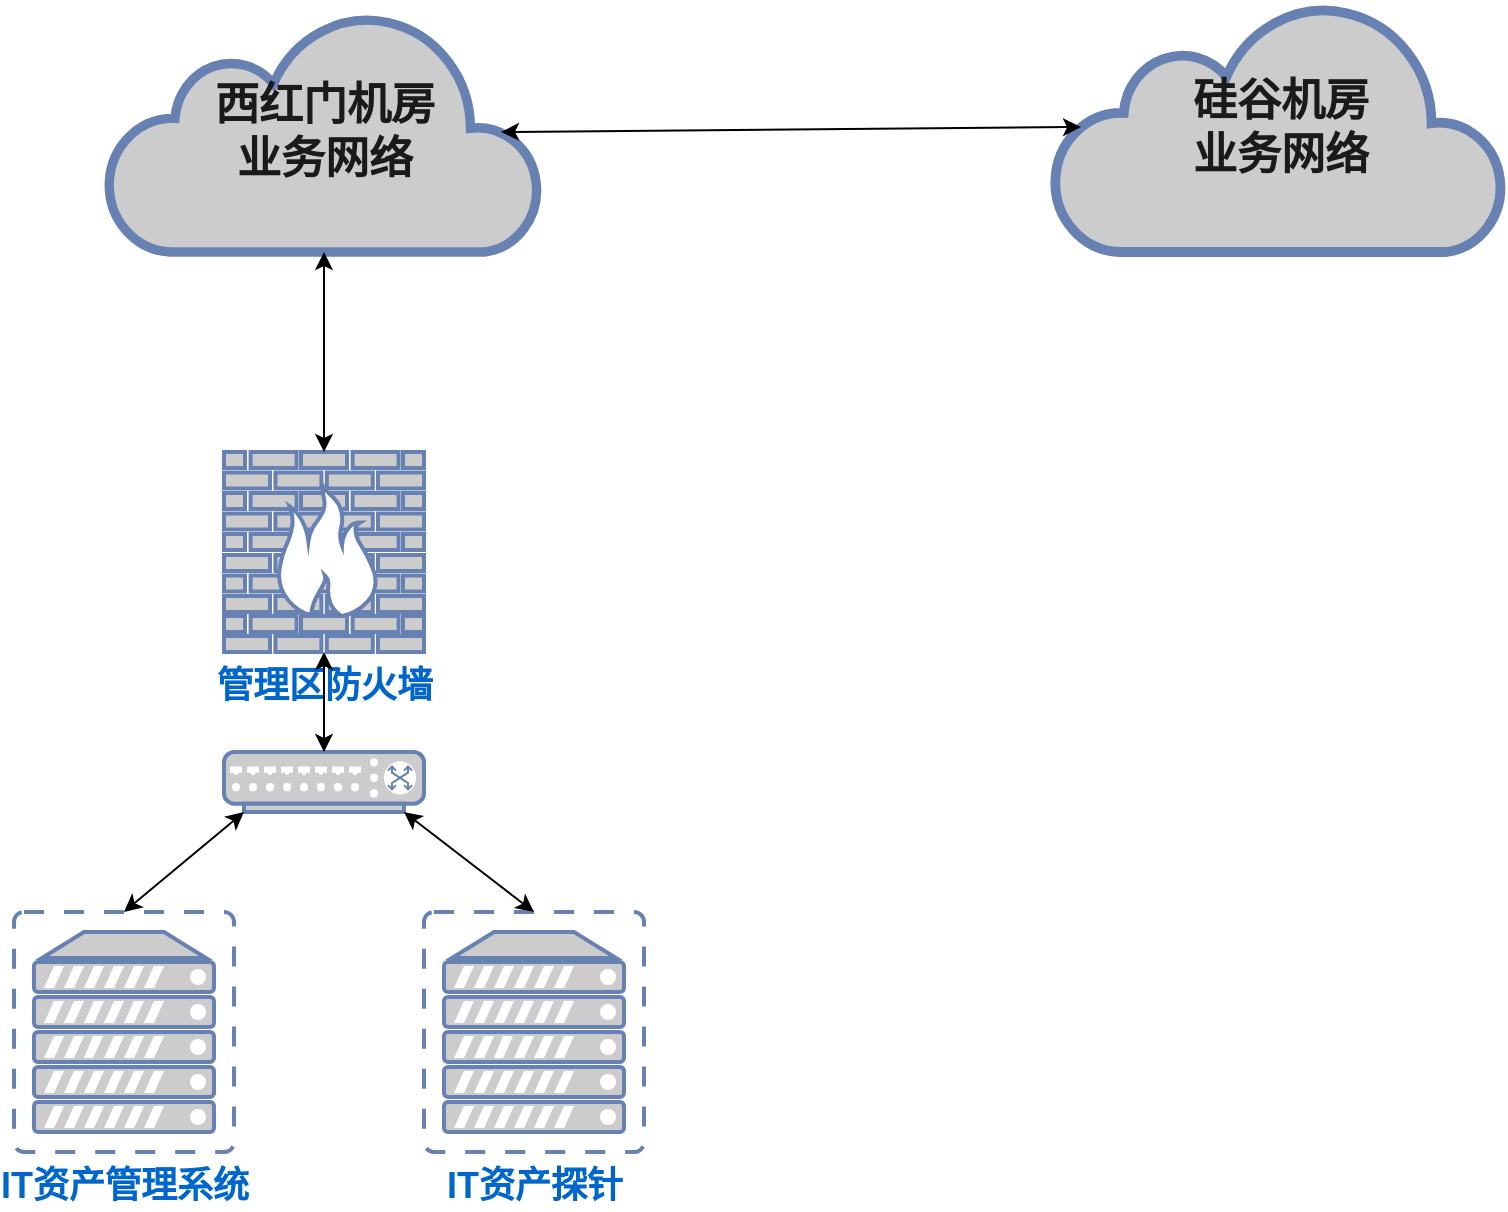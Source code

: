 <mxfile version="15.5.9" type="github">
  <diagram name="Page-1" id="bfe91b75-5d2c-26a0-9c1d-138518896778">
    <mxGraphModel dx="2031" dy="1134" grid="1" gridSize="10" guides="1" tooltips="1" connect="1" arrows="1" fold="1" page="1" pageScale="1" pageWidth="1100" pageHeight="850" background="none" math="0" shadow="0">
      <root>
        <mxCell id="0" />
        <mxCell id="1" parent="0" />
        <mxCell id="vjdP-wP4zrqszzpj86Aj-1" value="&lt;b&gt;&lt;font style=&quot;font-size: 22px&quot; color=&quot;#1a1a1a&quot;&gt;西红门机房&lt;br&gt;业务网络&lt;/font&gt;&lt;/b&gt;" style="html=1;outlineConnect=0;fillColor=#CCCCCC;strokeColor=#6881B3;gradientColor=none;gradientDirection=north;strokeWidth=2;shape=mxgraph.networks.cloud;fontColor=#ffffff;" vertex="1" parent="1">
          <mxGeometry x="187" y="125" width="216" height="120" as="geometry" />
        </mxCell>
        <mxCell id="vjdP-wP4zrqszzpj86Aj-2" value="&lt;font size=&quot;1&quot; color=&quot;#1a1a1a&quot;&gt;&lt;b style=&quot;font-size: 22px&quot;&gt;硅谷机房&lt;br&gt;业务网络&lt;/b&gt;&lt;/font&gt;" style="html=1;outlineConnect=0;fillColor=#CCCCCC;strokeColor=#6881B3;gradientColor=none;gradientDirection=north;strokeWidth=2;shape=mxgraph.networks.cloud;fontColor=#ffffff;" vertex="1" parent="1">
          <mxGeometry x="660" y="120" width="225" height="125" as="geometry" />
        </mxCell>
        <mxCell id="vjdP-wP4zrqszzpj86Aj-3" value="&lt;font style=&quot;font-size: 18px&quot;&gt;&lt;b&gt;管理区防火墙&lt;/b&gt;&lt;/font&gt;" style="fontColor=#0066CC;verticalAlign=top;verticalLabelPosition=bottom;labelPosition=center;align=center;html=1;outlineConnect=0;fillColor=#CCCCCC;strokeColor=#6881B3;gradientColor=none;gradientDirection=north;strokeWidth=2;shape=mxgraph.networks.firewall;" vertex="1" parent="1">
          <mxGeometry x="245" y="345" width="100" height="100" as="geometry" />
        </mxCell>
        <mxCell id="vjdP-wP4zrqszzpj86Aj-5" value="" style="fontColor=#0066CC;verticalAlign=top;verticalLabelPosition=bottom;labelPosition=center;align=center;html=1;outlineConnect=0;fillColor=#CCCCCC;strokeColor=#6881B3;gradientColor=none;gradientDirection=north;strokeWidth=2;shape=mxgraph.networks.switch;" vertex="1" parent="1">
          <mxGeometry x="245" y="495" width="100" height="30" as="geometry" />
        </mxCell>
        <mxCell id="vjdP-wP4zrqszzpj86Aj-6" value="&lt;b&gt;&lt;font style=&quot;font-size: 18px&quot;&gt;IT资产管理系统&lt;/font&gt;&lt;/b&gt;" style="fontColor=#0066CC;verticalAlign=top;verticalLabelPosition=bottom;labelPosition=center;align=center;html=1;outlineConnect=0;fillColor=#CCCCCC;strokeColor=#6881B3;gradientColor=none;gradientDirection=north;strokeWidth=2;shape=mxgraph.networks.virtual_server;" vertex="1" parent="1">
          <mxGeometry x="140" y="575" width="110" height="120" as="geometry" />
        </mxCell>
        <mxCell id="vjdP-wP4zrqszzpj86Aj-7" value="&lt;font style=&quot;font-size: 18px&quot;&gt;&lt;b&gt;IT资产探针&lt;/b&gt;&lt;/font&gt;" style="fontColor=#0066CC;verticalAlign=top;verticalLabelPosition=bottom;labelPosition=center;align=center;html=1;outlineConnect=0;fillColor=#CCCCCC;strokeColor=#6881B3;gradientColor=none;gradientDirection=north;strokeWidth=2;shape=mxgraph.networks.virtual_server;" vertex="1" parent="1">
          <mxGeometry x="345" y="575" width="110" height="120" as="geometry" />
        </mxCell>
        <mxCell id="vjdP-wP4zrqszzpj86Aj-10" value="" style="endArrow=classic;startArrow=classic;html=1;rounded=0;strokeColor=default;exitX=0.5;exitY=1;exitDx=0;exitDy=0;exitPerimeter=0;entryX=0.5;entryY=0;entryDx=0;entryDy=0;entryPerimeter=0;" edge="1" parent="1" source="vjdP-wP4zrqszzpj86Aj-3" target="vjdP-wP4zrqszzpj86Aj-5">
          <mxGeometry width="50" height="50" relative="1" as="geometry">
            <mxPoint x="410" y="315" as="sourcePoint" />
            <mxPoint x="460" y="265" as="targetPoint" />
          </mxGeometry>
        </mxCell>
        <mxCell id="vjdP-wP4zrqszzpj86Aj-11" value="" style="endArrow=classic;startArrow=classic;html=1;rounded=0;strokeColor=default;exitX=0.5;exitY=0;exitDx=0;exitDy=0;exitPerimeter=0;" edge="1" parent="1" source="vjdP-wP4zrqszzpj86Aj-3" target="vjdP-wP4zrqszzpj86Aj-1">
          <mxGeometry width="50" height="50" relative="1" as="geometry">
            <mxPoint x="410" y="315" as="sourcePoint" />
            <mxPoint x="460" y="265" as="targetPoint" />
          </mxGeometry>
        </mxCell>
        <mxCell id="vjdP-wP4zrqszzpj86Aj-12" value="" style="endArrow=classic;startArrow=classic;html=1;rounded=0;strokeColor=default;exitX=0.1;exitY=1;exitDx=0;exitDy=0;exitPerimeter=0;entryX=0.5;entryY=0;entryDx=0;entryDy=0;entryPerimeter=0;" edge="1" parent="1" source="vjdP-wP4zrqszzpj86Aj-5" target="vjdP-wP4zrqszzpj86Aj-6">
          <mxGeometry width="50" height="50" relative="1" as="geometry">
            <mxPoint x="410" y="315" as="sourcePoint" />
            <mxPoint x="460" y="265" as="targetPoint" />
          </mxGeometry>
        </mxCell>
        <mxCell id="vjdP-wP4zrqszzpj86Aj-13" value="" style="endArrow=classic;startArrow=classic;html=1;rounded=0;strokeColor=default;exitX=0.9;exitY=1;exitDx=0;exitDy=0;exitPerimeter=0;entryX=0.5;entryY=0;entryDx=0;entryDy=0;entryPerimeter=0;" edge="1" parent="1" source="vjdP-wP4zrqszzpj86Aj-5" target="vjdP-wP4zrqszzpj86Aj-7">
          <mxGeometry width="50" height="50" relative="1" as="geometry">
            <mxPoint x="410" y="315" as="sourcePoint" />
            <mxPoint x="460" y="265" as="targetPoint" />
          </mxGeometry>
        </mxCell>
        <mxCell id="vjdP-wP4zrqszzpj86Aj-14" value="" style="endArrow=classic;startArrow=classic;html=1;rounded=0;strokeColor=default;exitX=0.91;exitY=0.5;exitDx=0;exitDy=0;exitPerimeter=0;entryX=0.06;entryY=0.5;entryDx=0;entryDy=0;entryPerimeter=0;" edge="1" parent="1" source="vjdP-wP4zrqszzpj86Aj-1" target="vjdP-wP4zrqszzpj86Aj-2">
          <mxGeometry width="50" height="50" relative="1" as="geometry">
            <mxPoint x="470" y="205" as="sourcePoint" />
            <mxPoint x="520" y="155" as="targetPoint" />
          </mxGeometry>
        </mxCell>
      </root>
    </mxGraphModel>
  </diagram>
</mxfile>
